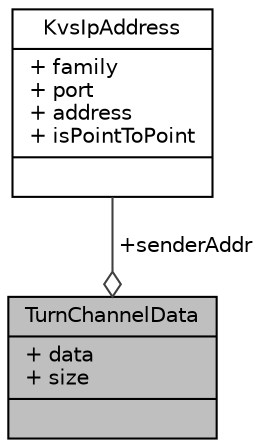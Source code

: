 digraph "TurnChannelData"
{
 // LATEX_PDF_SIZE
  edge [fontname="Helvetica",fontsize="10",labelfontname="Helvetica",labelfontsize="10"];
  node [fontname="Helvetica",fontsize="10",shape=record];
  Node1 [label="{TurnChannelData\n|+ data\l+ size\l|}",height=0.2,width=0.4,color="black", fillcolor="grey75", style="filled", fontcolor="black",tooltip=" "];
  Node2 -> Node1 [color="grey25",fontsize="10",style="solid",label=" +senderAddr" ,arrowhead="odiamond",fontname="Helvetica"];
  Node2 [label="{KvsIpAddress\n|+ family\l+ port\l+ address\l+ isPointToPoint\l|}",height=0.2,width=0.4,color="black", fillcolor="white", style="filled",URL="$structKvsIpAddress.html",tooltip=" "];
}

